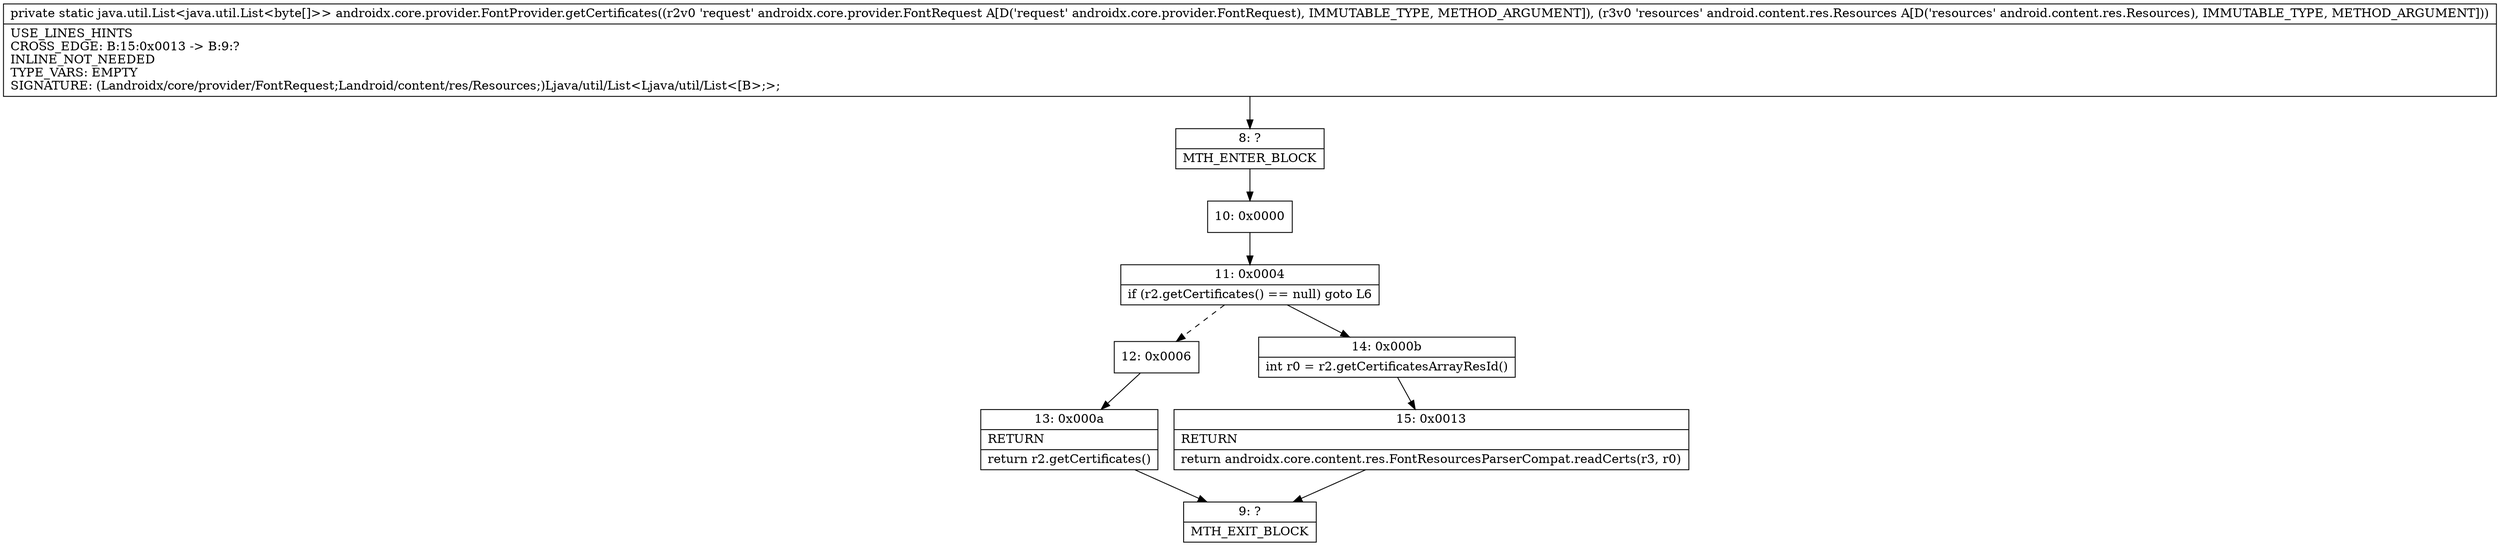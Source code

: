 digraph "CFG forandroidx.core.provider.FontProvider.getCertificates(Landroidx\/core\/provider\/FontRequest;Landroid\/content\/res\/Resources;)Ljava\/util\/List;" {
Node_8 [shape=record,label="{8\:\ ?|MTH_ENTER_BLOCK\l}"];
Node_10 [shape=record,label="{10\:\ 0x0000}"];
Node_11 [shape=record,label="{11\:\ 0x0004|if (r2.getCertificates() == null) goto L6\l}"];
Node_12 [shape=record,label="{12\:\ 0x0006}"];
Node_13 [shape=record,label="{13\:\ 0x000a|RETURN\l|return r2.getCertificates()\l}"];
Node_9 [shape=record,label="{9\:\ ?|MTH_EXIT_BLOCK\l}"];
Node_14 [shape=record,label="{14\:\ 0x000b|int r0 = r2.getCertificatesArrayResId()\l}"];
Node_15 [shape=record,label="{15\:\ 0x0013|RETURN\l|return androidx.core.content.res.FontResourcesParserCompat.readCerts(r3, r0)\l}"];
MethodNode[shape=record,label="{private static java.util.List\<java.util.List\<byte[]\>\> androidx.core.provider.FontProvider.getCertificates((r2v0 'request' androidx.core.provider.FontRequest A[D('request' androidx.core.provider.FontRequest), IMMUTABLE_TYPE, METHOD_ARGUMENT]), (r3v0 'resources' android.content.res.Resources A[D('resources' android.content.res.Resources), IMMUTABLE_TYPE, METHOD_ARGUMENT]))  | USE_LINES_HINTS\lCROSS_EDGE: B:15:0x0013 \-\> B:9:?\lINLINE_NOT_NEEDED\lTYPE_VARS: EMPTY\lSIGNATURE: (Landroidx\/core\/provider\/FontRequest;Landroid\/content\/res\/Resources;)Ljava\/util\/List\<Ljava\/util\/List\<[B\>;\>;\l}"];
MethodNode -> Node_8;Node_8 -> Node_10;
Node_10 -> Node_11;
Node_11 -> Node_12[style=dashed];
Node_11 -> Node_14;
Node_12 -> Node_13;
Node_13 -> Node_9;
Node_14 -> Node_15;
Node_15 -> Node_9;
}


